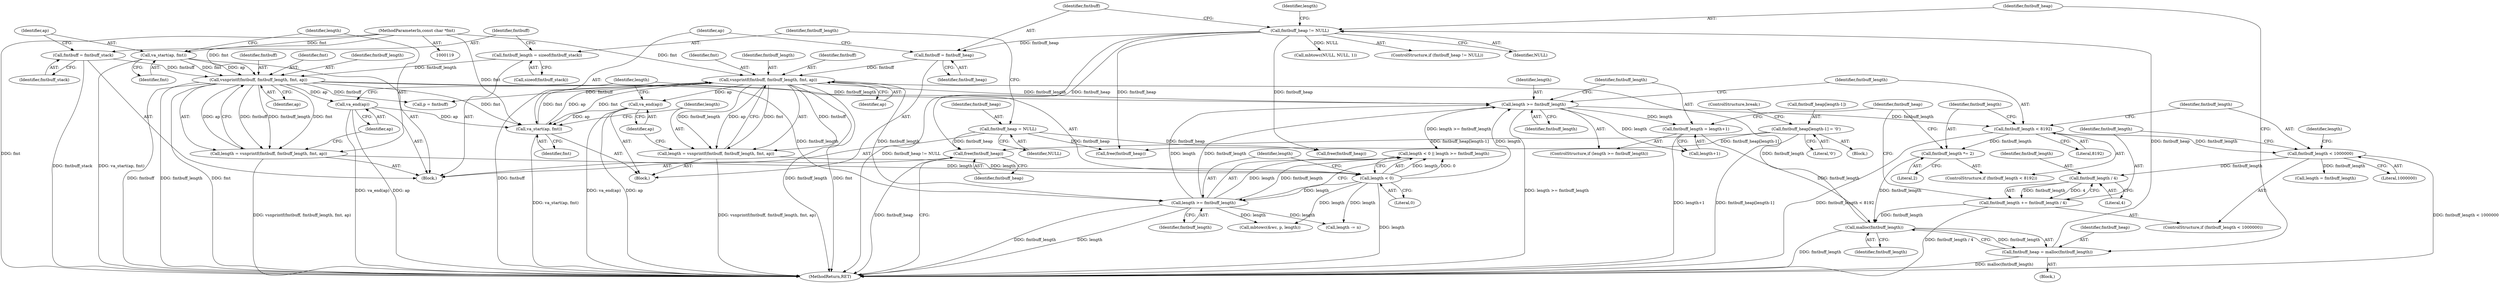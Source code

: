 digraph "0_libarchive_e37b620fe8f14535d737e89a4dcabaed4517bf1a@API" {
"1000360" [label="(Call,free(fmtbuff_heap))"];
"1000213" [label="(Call,fmtbuff_heap != NULL)"];
"1000208" [label="(Call,fmtbuff_heap = malloc(fmtbuff_length))"];
"1000210" [label="(Call,malloc(fmtbuff_length))"];
"1000188" [label="(Call,fmtbuff_length += fmtbuff_length / 4)"];
"1000190" [label="(Call,fmtbuff_length / 4)"];
"1000185" [label="(Call,fmtbuff_length < 1000000)"];
"1000177" [label="(Call,fmtbuff_length < 8192)"];
"1000167" [label="(Call,length >= fmtbuff_length)"];
"1000159" [label="(Call,length < 0)"];
"1000148" [label="(Call,length = vsnprintf(fmtbuff, fmtbuff_length, fmt, ap))"];
"1000150" [label="(Call,vsnprintf(fmtbuff, fmtbuff_length, fmt, ap))"];
"1000142" [label="(Call,fmtbuff = fmtbuff_stack)"];
"1000138" [label="(Call,fmtbuff_length = sizeof(fmtbuff_stack))"];
"1000145" [label="(Call,va_start(ap, fmt))"];
"1000121" [label="(MethodParameterIn,const char *fmt)"];
"1000223" [label="(Call,length = vsnprintf(fmtbuff, fmtbuff_length, fmt, ap))"];
"1000225" [label="(Call,vsnprintf(fmtbuff, fmtbuff_length, fmt, ap))"];
"1000217" [label="(Call,fmtbuff = fmtbuff_heap)"];
"1000220" [label="(Call,va_start(ap, fmt))"];
"1000230" [label="(Call,va_end(ap))"];
"1000155" [label="(Call,va_end(ap))"];
"1000162" [label="(Call,length >= fmtbuff_length)"];
"1000180" [label="(Call,fmtbuff_length *= 2)"];
"1000170" [label="(Call,fmtbuff_length = length+1)"];
"1000198" [label="(Call,fmtbuff_heap[length-1] = '\0')"];
"1000135" [label="(Call,fmtbuff_heap = NULL)"];
"1000182" [label="(Literal,2)"];
"1000243" [label="(Call,mbtowc(NULL, NULL, 1))"];
"1000220" [label="(Call,va_start(ap, fmt))"];
"1000362" [label="(MethodReturn,RET)"];
"1000186" [label="(Identifier,fmtbuff_length)"];
"1000151" [label="(Identifier,fmtbuff)"];
"1000212" [label="(ControlStructure,if (fmtbuff_heap != NULL))"];
"1000137" [label="(Identifier,NULL)"];
"1000213" [label="(Call,fmtbuff_heap != NULL)"];
"1000210" [label="(Call,malloc(fmtbuff_length))"];
"1000219" [label="(Identifier,fmtbuff_heap)"];
"1000156" [label="(Identifier,ap)"];
"1000211" [label="(Identifier,fmtbuff_length)"];
"1000146" [label="(Identifier,ap)"];
"1000217" [label="(Call,fmtbuff = fmtbuff_heap)"];
"1000178" [label="(Identifier,fmtbuff_length)"];
"1000162" [label="(Call,length >= fmtbuff_length)"];
"1000228" [label="(Identifier,fmt)"];
"1000195" [label="(Call,length = fmtbuff_length)"];
"1000154" [label="(Identifier,ap)"];
"1000179" [label="(Literal,8192)"];
"1000176" [label="(ControlStructure,if (fmtbuff_length < 8192))"];
"1000170" [label="(Call,fmtbuff_length = length+1)"];
"1000145" [label="(Call,va_start(ap, fmt))"];
"1000209" [label="(Identifier,fmtbuff_heap)"];
"1000227" [label="(Identifier,fmtbuff_length)"];
"1000144" [label="(Identifier,fmtbuff_stack)"];
"1000177" [label="(Call,fmtbuff_length < 8192)"];
"1000297" [label="(Call,length -= n)"];
"1000143" [label="(Identifier,fmtbuff)"];
"1000167" [label="(Call,length >= fmtbuff_length)"];
"1000215" [label="(Identifier,NULL)"];
"1000206" [label="(Call,free(fmtbuff_heap))"];
"1000205" [label="(ControlStructure,break;)"];
"1000171" [label="(Identifier,fmtbuff_length)"];
"1000189" [label="(Identifier,fmtbuff_length)"];
"1000161" [label="(Literal,0)"];
"1000142" [label="(Call,fmtbuff = fmtbuff_stack)"];
"1000164" [label="(Identifier,fmtbuff_length)"];
"1000136" [label="(Identifier,fmtbuff_heap)"];
"1000160" [label="(Identifier,length)"];
"1000169" [label="(Identifier,fmtbuff_length)"];
"1000216" [label="(Block,)"];
"1000168" [label="(Identifier,length)"];
"1000149" [label="(Identifier,length)"];
"1000226" [label="(Identifier,fmtbuff)"];
"1000192" [label="(Literal,4)"];
"1000231" [label="(Identifier,ap)"];
"1000361" [label="(Identifier,fmtbuff_heap)"];
"1000250" [label="(Call,free(fmtbuff_heap))"];
"1000224" [label="(Identifier,length)"];
"1000122" [label="(Block,)"];
"1000360" [label="(Call,free(fmtbuff_heap))"];
"1000222" [label="(Identifier,fmt)"];
"1000155" [label="(Call,va_end(ap))"];
"1000204" [label="(Literal,'\0')"];
"1000190" [label="(Call,fmtbuff_length / 4)"];
"1000148" [label="(Call,length = vsnprintf(fmtbuff, fmtbuff_length, fmt, ap))"];
"1000147" [label="(Identifier,fmt)"];
"1000289" [label="(Call,mbtowc(&wc, p, length))"];
"1000230" [label="(Call,va_end(ap))"];
"1000153" [label="(Identifier,fmt)"];
"1000268" [label="(Call,p = fmtbuff)"];
"1000152" [label="(Identifier,fmtbuff_length)"];
"1000150" [label="(Call,vsnprintf(fmtbuff, fmtbuff_length, fmt, ap))"];
"1000158" [label="(Call,length < 0 || length >= fmtbuff_length)"];
"1000208" [label="(Call,fmtbuff_heap = malloc(fmtbuff_length))"];
"1000121" [label="(MethodParameterIn,const char *fmt)"];
"1000139" [label="(Identifier,fmtbuff_length)"];
"1000166" [label="(ControlStructure,if (length >= fmtbuff_length))"];
"1000188" [label="(Call,fmtbuff_length += fmtbuff_length / 4)"];
"1000198" [label="(Call,fmtbuff_heap[length-1] = '\0')"];
"1000196" [label="(Identifier,length)"];
"1000221" [label="(Identifier,ap)"];
"1000191" [label="(Identifier,fmtbuff_length)"];
"1000223" [label="(Call,length = vsnprintf(fmtbuff, fmtbuff_length, fmt, ap))"];
"1000194" [label="(Block,)"];
"1000180" [label="(Call,fmtbuff_length *= 2)"];
"1000225" [label="(Call,vsnprintf(fmtbuff, fmtbuff_length, fmt, ap))"];
"1000140" [label="(Call,sizeof(fmtbuff_stack))"];
"1000165" [label="(Block,)"];
"1000184" [label="(ControlStructure,if (fmtbuff_length < 1000000))"];
"1000138" [label="(Call,fmtbuff_length = sizeof(fmtbuff_stack))"];
"1000214" [label="(Identifier,fmtbuff_heap)"];
"1000135" [label="(Call,fmtbuff_heap = NULL)"];
"1000229" [label="(Identifier,ap)"];
"1000207" [label="(Identifier,fmtbuff_heap)"];
"1000159" [label="(Call,length < 0)"];
"1000187" [label="(Literal,1000000)"];
"1000163" [label="(Identifier,length)"];
"1000235" [label="(Identifier,length)"];
"1000218" [label="(Identifier,fmtbuff)"];
"1000172" [label="(Call,length+1)"];
"1000185" [label="(Call,fmtbuff_length < 1000000)"];
"1000199" [label="(Call,fmtbuff_heap[length-1])"];
"1000181" [label="(Identifier,fmtbuff_length)"];
"1000360" -> "1000122"  [label="AST: "];
"1000360" -> "1000361"  [label="CFG: "];
"1000361" -> "1000360"  [label="AST: "];
"1000362" -> "1000360"  [label="CFG: "];
"1000360" -> "1000362"  [label="DDG: fmtbuff_heap"];
"1000213" -> "1000360"  [label="DDG: fmtbuff_heap"];
"1000198" -> "1000360"  [label="DDG: fmtbuff_heap[length-1]"];
"1000135" -> "1000360"  [label="DDG: fmtbuff_heap"];
"1000213" -> "1000212"  [label="AST: "];
"1000213" -> "1000215"  [label="CFG: "];
"1000214" -> "1000213"  [label="AST: "];
"1000215" -> "1000213"  [label="AST: "];
"1000218" -> "1000213"  [label="CFG: "];
"1000235" -> "1000213"  [label="CFG: "];
"1000213" -> "1000362"  [label="DDG: fmtbuff_heap != NULL"];
"1000213" -> "1000206"  [label="DDG: fmtbuff_heap"];
"1000208" -> "1000213"  [label="DDG: fmtbuff_heap"];
"1000213" -> "1000217"  [label="DDG: fmtbuff_heap"];
"1000213" -> "1000243"  [label="DDG: NULL"];
"1000213" -> "1000250"  [label="DDG: fmtbuff_heap"];
"1000208" -> "1000165"  [label="AST: "];
"1000208" -> "1000210"  [label="CFG: "];
"1000209" -> "1000208"  [label="AST: "];
"1000210" -> "1000208"  [label="AST: "];
"1000214" -> "1000208"  [label="CFG: "];
"1000208" -> "1000362"  [label="DDG: malloc(fmtbuff_length)"];
"1000210" -> "1000208"  [label="DDG: fmtbuff_length"];
"1000210" -> "1000211"  [label="CFG: "];
"1000211" -> "1000210"  [label="AST: "];
"1000210" -> "1000362"  [label="DDG: fmtbuff_length"];
"1000188" -> "1000210"  [label="DDG: fmtbuff_length"];
"1000180" -> "1000210"  [label="DDG: fmtbuff_length"];
"1000170" -> "1000210"  [label="DDG: fmtbuff_length"];
"1000210" -> "1000225"  [label="DDG: fmtbuff_length"];
"1000188" -> "1000184"  [label="AST: "];
"1000188" -> "1000190"  [label="CFG: "];
"1000189" -> "1000188"  [label="AST: "];
"1000190" -> "1000188"  [label="AST: "];
"1000207" -> "1000188"  [label="CFG: "];
"1000188" -> "1000362"  [label="DDG: fmtbuff_length / 4"];
"1000190" -> "1000188"  [label="DDG: fmtbuff_length"];
"1000190" -> "1000188"  [label="DDG: 4"];
"1000190" -> "1000192"  [label="CFG: "];
"1000191" -> "1000190"  [label="AST: "];
"1000192" -> "1000190"  [label="AST: "];
"1000185" -> "1000190"  [label="DDG: fmtbuff_length"];
"1000185" -> "1000184"  [label="AST: "];
"1000185" -> "1000187"  [label="CFG: "];
"1000186" -> "1000185"  [label="AST: "];
"1000187" -> "1000185"  [label="AST: "];
"1000189" -> "1000185"  [label="CFG: "];
"1000196" -> "1000185"  [label="CFG: "];
"1000185" -> "1000362"  [label="DDG: fmtbuff_length < 1000000"];
"1000177" -> "1000185"  [label="DDG: fmtbuff_length"];
"1000185" -> "1000195"  [label="DDG: fmtbuff_length"];
"1000177" -> "1000176"  [label="AST: "];
"1000177" -> "1000179"  [label="CFG: "];
"1000178" -> "1000177"  [label="AST: "];
"1000179" -> "1000177"  [label="AST: "];
"1000181" -> "1000177"  [label="CFG: "];
"1000186" -> "1000177"  [label="CFG: "];
"1000177" -> "1000362"  [label="DDG: fmtbuff_length < 8192"];
"1000167" -> "1000177"  [label="DDG: fmtbuff_length"];
"1000177" -> "1000180"  [label="DDG: fmtbuff_length"];
"1000167" -> "1000166"  [label="AST: "];
"1000167" -> "1000169"  [label="CFG: "];
"1000168" -> "1000167"  [label="AST: "];
"1000169" -> "1000167"  [label="AST: "];
"1000171" -> "1000167"  [label="CFG: "];
"1000178" -> "1000167"  [label="CFG: "];
"1000167" -> "1000362"  [label="DDG: length >= fmtbuff_length"];
"1000167" -> "1000158"  [label="DDG: length >= fmtbuff_length"];
"1000159" -> "1000167"  [label="DDG: length"];
"1000162" -> "1000167"  [label="DDG: length"];
"1000162" -> "1000167"  [label="DDG: fmtbuff_length"];
"1000225" -> "1000167"  [label="DDG: fmtbuff_length"];
"1000150" -> "1000167"  [label="DDG: fmtbuff_length"];
"1000167" -> "1000170"  [label="DDG: length"];
"1000167" -> "1000172"  [label="DDG: length"];
"1000159" -> "1000158"  [label="AST: "];
"1000159" -> "1000161"  [label="CFG: "];
"1000160" -> "1000159"  [label="AST: "];
"1000161" -> "1000159"  [label="AST: "];
"1000163" -> "1000159"  [label="CFG: "];
"1000158" -> "1000159"  [label="CFG: "];
"1000159" -> "1000362"  [label="DDG: length"];
"1000159" -> "1000158"  [label="DDG: length"];
"1000159" -> "1000158"  [label="DDG: 0"];
"1000148" -> "1000159"  [label="DDG: length"];
"1000223" -> "1000159"  [label="DDG: length"];
"1000159" -> "1000162"  [label="DDG: length"];
"1000159" -> "1000289"  [label="DDG: length"];
"1000159" -> "1000297"  [label="DDG: length"];
"1000148" -> "1000122"  [label="AST: "];
"1000148" -> "1000150"  [label="CFG: "];
"1000149" -> "1000148"  [label="AST: "];
"1000150" -> "1000148"  [label="AST: "];
"1000156" -> "1000148"  [label="CFG: "];
"1000148" -> "1000362"  [label="DDG: vsnprintf(fmtbuff, fmtbuff_length, fmt, ap)"];
"1000150" -> "1000148"  [label="DDG: fmtbuff"];
"1000150" -> "1000148"  [label="DDG: fmtbuff_length"];
"1000150" -> "1000148"  [label="DDG: fmt"];
"1000150" -> "1000148"  [label="DDG: ap"];
"1000150" -> "1000154"  [label="CFG: "];
"1000151" -> "1000150"  [label="AST: "];
"1000152" -> "1000150"  [label="AST: "];
"1000153" -> "1000150"  [label="AST: "];
"1000154" -> "1000150"  [label="AST: "];
"1000150" -> "1000362"  [label="DDG: fmtbuff"];
"1000150" -> "1000362"  [label="DDG: fmtbuff_length"];
"1000150" -> "1000362"  [label="DDG: fmt"];
"1000142" -> "1000150"  [label="DDG: fmtbuff"];
"1000138" -> "1000150"  [label="DDG: fmtbuff_length"];
"1000145" -> "1000150"  [label="DDG: fmt"];
"1000145" -> "1000150"  [label="DDG: ap"];
"1000121" -> "1000150"  [label="DDG: fmt"];
"1000150" -> "1000155"  [label="DDG: ap"];
"1000150" -> "1000162"  [label="DDG: fmtbuff_length"];
"1000150" -> "1000220"  [label="DDG: fmt"];
"1000150" -> "1000268"  [label="DDG: fmtbuff"];
"1000142" -> "1000122"  [label="AST: "];
"1000142" -> "1000144"  [label="CFG: "];
"1000143" -> "1000142"  [label="AST: "];
"1000144" -> "1000142"  [label="AST: "];
"1000146" -> "1000142"  [label="CFG: "];
"1000142" -> "1000362"  [label="DDG: fmtbuff_stack"];
"1000138" -> "1000122"  [label="AST: "];
"1000138" -> "1000140"  [label="CFG: "];
"1000139" -> "1000138"  [label="AST: "];
"1000140" -> "1000138"  [label="AST: "];
"1000143" -> "1000138"  [label="CFG: "];
"1000145" -> "1000122"  [label="AST: "];
"1000145" -> "1000147"  [label="CFG: "];
"1000146" -> "1000145"  [label="AST: "];
"1000147" -> "1000145"  [label="AST: "];
"1000149" -> "1000145"  [label="CFG: "];
"1000145" -> "1000362"  [label="DDG: va_start(ap, fmt)"];
"1000121" -> "1000145"  [label="DDG: fmt"];
"1000121" -> "1000119"  [label="AST: "];
"1000121" -> "1000362"  [label="DDG: fmt"];
"1000121" -> "1000220"  [label="DDG: fmt"];
"1000121" -> "1000225"  [label="DDG: fmt"];
"1000223" -> "1000216"  [label="AST: "];
"1000223" -> "1000225"  [label="CFG: "];
"1000224" -> "1000223"  [label="AST: "];
"1000225" -> "1000223"  [label="AST: "];
"1000231" -> "1000223"  [label="CFG: "];
"1000223" -> "1000362"  [label="DDG: vsnprintf(fmtbuff, fmtbuff_length, fmt, ap)"];
"1000225" -> "1000223"  [label="DDG: fmtbuff"];
"1000225" -> "1000223"  [label="DDG: fmtbuff_length"];
"1000225" -> "1000223"  [label="DDG: fmt"];
"1000225" -> "1000223"  [label="DDG: ap"];
"1000225" -> "1000229"  [label="CFG: "];
"1000226" -> "1000225"  [label="AST: "];
"1000227" -> "1000225"  [label="AST: "];
"1000228" -> "1000225"  [label="AST: "];
"1000229" -> "1000225"  [label="AST: "];
"1000225" -> "1000362"  [label="DDG: fmtbuff"];
"1000225" -> "1000362"  [label="DDG: fmtbuff_length"];
"1000225" -> "1000362"  [label="DDG: fmt"];
"1000225" -> "1000162"  [label="DDG: fmtbuff_length"];
"1000225" -> "1000220"  [label="DDG: fmt"];
"1000217" -> "1000225"  [label="DDG: fmtbuff"];
"1000220" -> "1000225"  [label="DDG: fmt"];
"1000220" -> "1000225"  [label="DDG: ap"];
"1000225" -> "1000230"  [label="DDG: ap"];
"1000225" -> "1000268"  [label="DDG: fmtbuff"];
"1000217" -> "1000216"  [label="AST: "];
"1000217" -> "1000219"  [label="CFG: "];
"1000218" -> "1000217"  [label="AST: "];
"1000219" -> "1000217"  [label="AST: "];
"1000221" -> "1000217"  [label="CFG: "];
"1000220" -> "1000216"  [label="AST: "];
"1000220" -> "1000222"  [label="CFG: "];
"1000221" -> "1000220"  [label="AST: "];
"1000222" -> "1000220"  [label="AST: "];
"1000224" -> "1000220"  [label="CFG: "];
"1000220" -> "1000362"  [label="DDG: va_start(ap, fmt)"];
"1000230" -> "1000220"  [label="DDG: ap"];
"1000155" -> "1000220"  [label="DDG: ap"];
"1000230" -> "1000216"  [label="AST: "];
"1000230" -> "1000231"  [label="CFG: "];
"1000231" -> "1000230"  [label="AST: "];
"1000160" -> "1000230"  [label="CFG: "];
"1000230" -> "1000362"  [label="DDG: ap"];
"1000230" -> "1000362"  [label="DDG: va_end(ap)"];
"1000155" -> "1000122"  [label="AST: "];
"1000155" -> "1000156"  [label="CFG: "];
"1000156" -> "1000155"  [label="AST: "];
"1000160" -> "1000155"  [label="CFG: "];
"1000155" -> "1000362"  [label="DDG: va_end(ap)"];
"1000155" -> "1000362"  [label="DDG: ap"];
"1000162" -> "1000158"  [label="AST: "];
"1000162" -> "1000164"  [label="CFG: "];
"1000163" -> "1000162"  [label="AST: "];
"1000164" -> "1000162"  [label="AST: "];
"1000158" -> "1000162"  [label="CFG: "];
"1000162" -> "1000362"  [label="DDG: fmtbuff_length"];
"1000162" -> "1000362"  [label="DDG: length"];
"1000162" -> "1000158"  [label="DDG: length"];
"1000162" -> "1000158"  [label="DDG: fmtbuff_length"];
"1000162" -> "1000289"  [label="DDG: length"];
"1000162" -> "1000297"  [label="DDG: length"];
"1000180" -> "1000176"  [label="AST: "];
"1000180" -> "1000182"  [label="CFG: "];
"1000181" -> "1000180"  [label="AST: "];
"1000182" -> "1000180"  [label="AST: "];
"1000207" -> "1000180"  [label="CFG: "];
"1000170" -> "1000166"  [label="AST: "];
"1000170" -> "1000172"  [label="CFG: "];
"1000171" -> "1000170"  [label="AST: "];
"1000172" -> "1000170"  [label="AST: "];
"1000207" -> "1000170"  [label="CFG: "];
"1000170" -> "1000362"  [label="DDG: length+1"];
"1000198" -> "1000194"  [label="AST: "];
"1000198" -> "1000204"  [label="CFG: "];
"1000199" -> "1000198"  [label="AST: "];
"1000204" -> "1000198"  [label="AST: "];
"1000205" -> "1000198"  [label="CFG: "];
"1000198" -> "1000362"  [label="DDG: fmtbuff_heap[length-1]"];
"1000198" -> "1000250"  [label="DDG: fmtbuff_heap[length-1]"];
"1000135" -> "1000122"  [label="AST: "];
"1000135" -> "1000137"  [label="CFG: "];
"1000136" -> "1000135"  [label="AST: "];
"1000137" -> "1000135"  [label="AST: "];
"1000139" -> "1000135"  [label="CFG: "];
"1000135" -> "1000206"  [label="DDG: fmtbuff_heap"];
"1000135" -> "1000250"  [label="DDG: fmtbuff_heap"];
}
